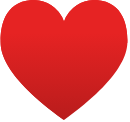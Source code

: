<mxfile version="20.5.3" type="github">
  <diagram id="K1LCTyo-_KkftZlhNfeh" name="Page-1">
    <mxGraphModel dx="1110" dy="743" grid="1" gridSize="10" guides="1" tooltips="1" connect="1" arrows="1" fold="1" page="1" pageScale="1" pageWidth="850" pageHeight="1100" math="0" shadow="0">
      <root>
        <mxCell id="0" />
        <mxCell id="1" parent="0" />
        <mxCell id="WFoLmnz2kU7VB-csCeFR-1" value="" style="aspect=fixed;html=1;points=[];align=center;image;fontSize=12;image=img/lib/azure2/general/Heart.svg;" vertex="1" parent="1">
          <mxGeometry x="140" y="150" width="64" height="60" as="geometry" />
        </mxCell>
      </root>
    </mxGraphModel>
  </diagram>
</mxfile>
